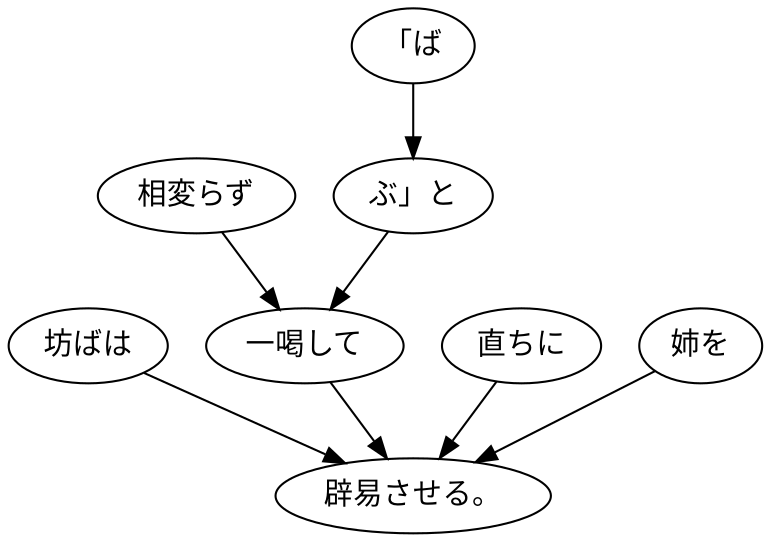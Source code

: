 digraph graph6823 {
	node0 [label="坊ばは"];
	node1 [label="相変らず"];
	node2 [label="「ば"];
	node3 [label="ぶ」と"];
	node4 [label="一喝して"];
	node5 [label="直ちに"];
	node6 [label="姉を"];
	node7 [label="辟易させる。"];
	node0 -> node7;
	node1 -> node4;
	node2 -> node3;
	node3 -> node4;
	node4 -> node7;
	node5 -> node7;
	node6 -> node7;
}
